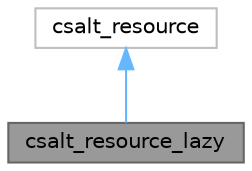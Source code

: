 digraph "csalt_resource_lazy"
{
 // LATEX_PDF_SIZE
  bgcolor="transparent";
  edge [fontname=Helvetica,fontsize=10,labelfontname=Helvetica,labelfontsize=10];
  node [fontname=Helvetica,fontsize=10,shape=box,height=0.2,width=0.4];
  Node1 [id="Node000001",label="csalt_resource_lazy",height=0.2,width=0.4,color="gray40", fillcolor="grey60", style="filled", fontcolor="black",tooltip="This resource takes a resource and delays initialization until the store is used."];
  Node2 -> Node1 [id="edge1_Node000001_Node000002",dir="back",color="steelblue1",style="solid",tooltip=" "];
  Node2 [id="Node000002",label="csalt_resource",height=0.2,width=0.4,color="grey75", fillcolor="white", style="filled",tooltip=" "];
}
